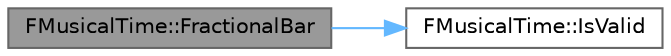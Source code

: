 digraph "FMusicalTime::FractionalBar"
{
 // INTERACTIVE_SVG=YES
 // LATEX_PDF_SIZE
  bgcolor="transparent";
  edge [fontname=Helvetica,fontsize=10,labelfontname=Helvetica,labelfontsize=10];
  node [fontname=Helvetica,fontsize=10,shape=box,height=0.2,width=0.4];
  rankdir="LR";
  Node1 [id="Node000001",label="FMusicalTime::FractionalBar",height=0.2,width=0.4,color="gray40", fillcolor="grey60", style="filled", fontcolor="black",tooltip=" "];
  Node1 -> Node2 [id="edge1_Node000001_Node000002",color="steelblue1",style="solid",tooltip=" "];
  Node2 [id="Node000002",label="FMusicalTime::IsValid",height=0.2,width=0.4,color="grey40", fillcolor="white", style="filled",URL="$de/dd9/structFMusicalTime.html#a4552c97a11b1fb04e33c93964f8b8fae",tooltip="Verify that this musical time is valid to use."];
}
